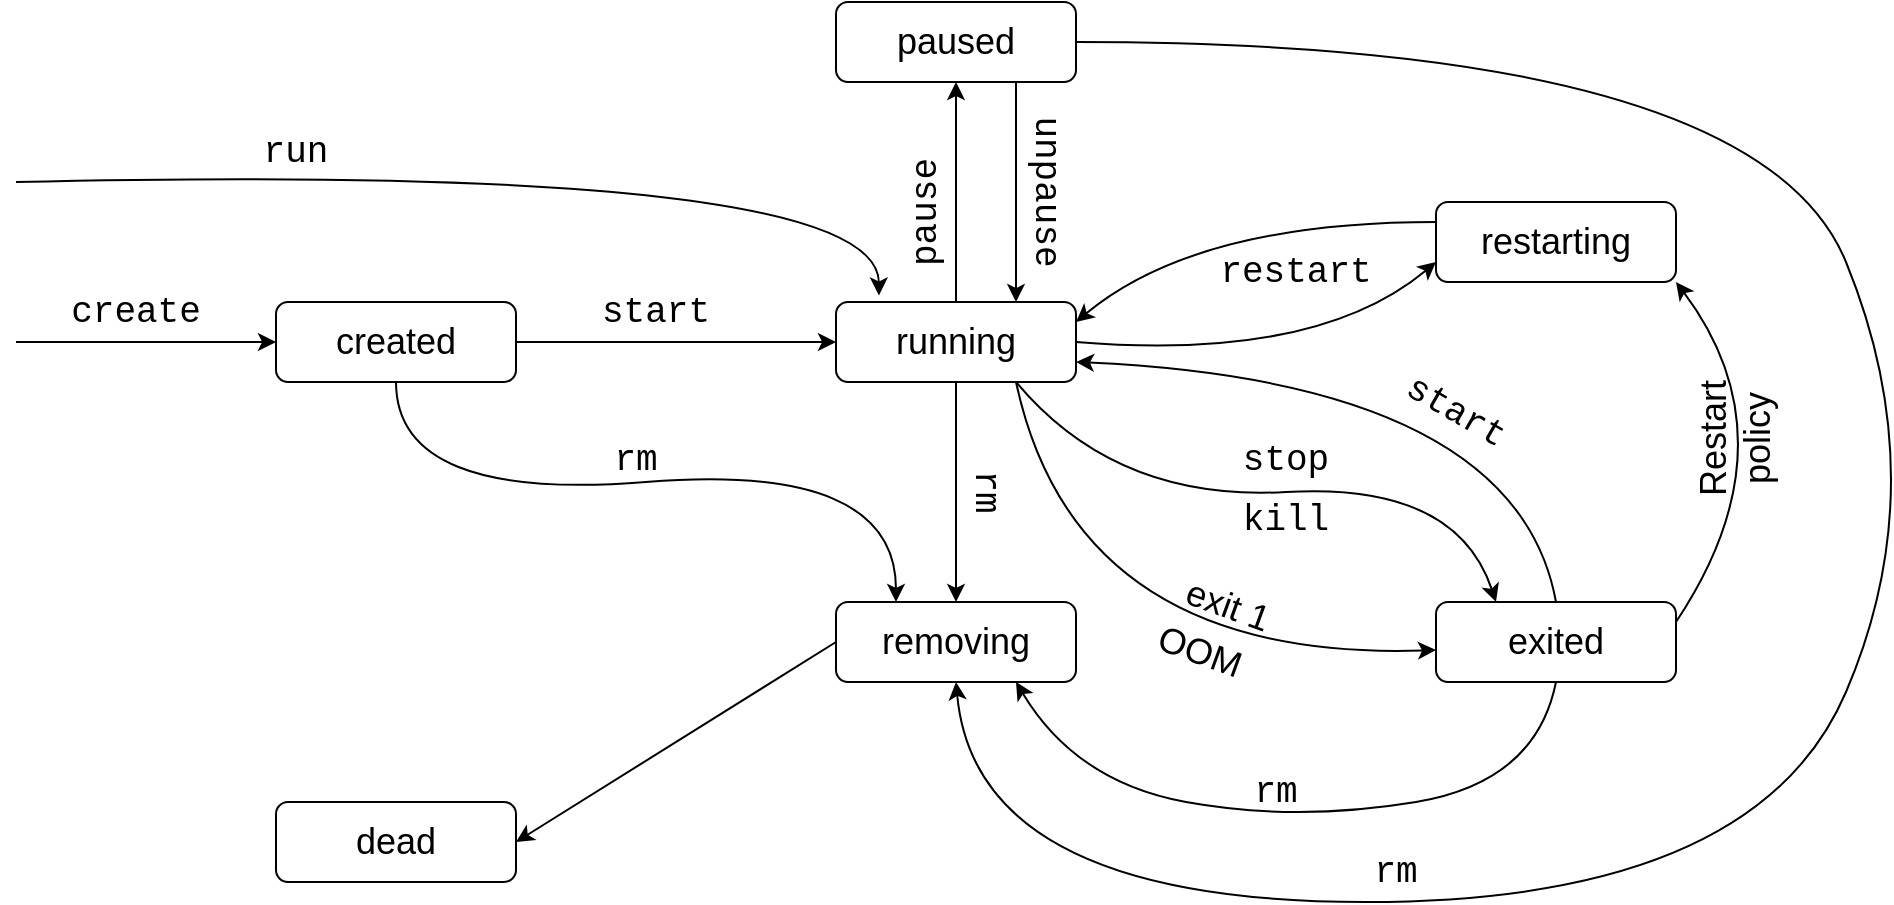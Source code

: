 <mxfile version="24.6.4" type="dropbox">
  <diagram name="Page-1" id="HylAHR5NALZpvG3nnm5l">
    <mxGraphModel dx="1009" dy="662" grid="1" gridSize="10" guides="1" tooltips="1" connect="1" arrows="1" fold="1" page="1" pageScale="1" pageWidth="1169" pageHeight="827" math="0" shadow="0">
      <root>
        <mxCell id="0" />
        <mxCell id="1" parent="0" />
        <mxCell id="720W4R-BKu4LAsaNb6fi-1" value="&lt;font style=&quot;font-size: 18px;&quot;&gt;created&lt;/font&gt;" style="rounded=1;whiteSpace=wrap;html=1;" vertex="1" parent="1">
          <mxGeometry x="230" y="350" width="120" height="40" as="geometry" />
        </mxCell>
        <mxCell id="720W4R-BKu4LAsaNb6fi-2" value="&lt;font style=&quot;font-size: 18px;&quot;&gt;dead&lt;/font&gt;" style="rounded=1;whiteSpace=wrap;html=1;" vertex="1" parent="1">
          <mxGeometry x="230" y="600" width="120" height="40" as="geometry" />
        </mxCell>
        <mxCell id="720W4R-BKu4LAsaNb6fi-3" value="&lt;font style=&quot;font-size: 18px;&quot;&gt;running&lt;/font&gt;" style="rounded=1;whiteSpace=wrap;html=1;" vertex="1" parent="1">
          <mxGeometry x="510" y="350" width="120" height="40" as="geometry" />
        </mxCell>
        <mxCell id="720W4R-BKu4LAsaNb6fi-4" value="&lt;font style=&quot;font-size: 18px;&quot;&gt;removing&lt;/font&gt;" style="rounded=1;whiteSpace=wrap;html=1;" vertex="1" parent="1">
          <mxGeometry x="510" y="500" width="120" height="40" as="geometry" />
        </mxCell>
        <mxCell id="720W4R-BKu4LAsaNb6fi-5" value="&lt;font style=&quot;font-size: 18px;&quot;&gt;paused&lt;/font&gt;" style="rounded=1;whiteSpace=wrap;html=1;" vertex="1" parent="1">
          <mxGeometry x="510" y="200" width="120" height="40" as="geometry" />
        </mxCell>
        <mxCell id="720W4R-BKu4LAsaNb6fi-6" value="&lt;font style=&quot;font-size: 18px;&quot;&gt;restarting&lt;/font&gt;" style="rounded=1;whiteSpace=wrap;html=1;" vertex="1" parent="1">
          <mxGeometry x="810" y="300" width="120" height="40" as="geometry" />
        </mxCell>
        <mxCell id="720W4R-BKu4LAsaNb6fi-7" value="&lt;font style=&quot;font-size: 18px;&quot;&gt;exited&lt;/font&gt;" style="rounded=1;whiteSpace=wrap;html=1;" vertex="1" parent="1">
          <mxGeometry x="810" y="500" width="120" height="40" as="geometry" />
        </mxCell>
        <mxCell id="720W4R-BKu4LAsaNb6fi-8" value="" style="endArrow=classic;html=1;rounded=0;entryX=0;entryY=0.5;entryDx=0;entryDy=0;" edge="1" parent="1" target="720W4R-BKu4LAsaNb6fi-1">
          <mxGeometry width="50" height="50" relative="1" as="geometry">
            <mxPoint x="100" y="370" as="sourcePoint" />
            <mxPoint x="160" y="370" as="targetPoint" />
          </mxGeometry>
        </mxCell>
        <mxCell id="720W4R-BKu4LAsaNb6fi-9" value="" style="endArrow=classic;html=1;rounded=0;entryX=0;entryY=0.5;entryDx=0;entryDy=0;exitX=1;exitY=0.5;exitDx=0;exitDy=0;" edge="1" parent="1" source="720W4R-BKu4LAsaNb6fi-1" target="720W4R-BKu4LAsaNb6fi-3">
          <mxGeometry width="50" height="50" relative="1" as="geometry">
            <mxPoint x="360" y="369.29" as="sourcePoint" />
            <mxPoint x="490" y="369.29" as="targetPoint" />
          </mxGeometry>
        </mxCell>
        <mxCell id="720W4R-BKu4LAsaNb6fi-10" value="" style="endArrow=classic;html=1;rounded=0;entryX=0.179;entryY=-0.082;entryDx=0;entryDy=0;entryPerimeter=0;curved=1;" edge="1" parent="1" target="720W4R-BKu4LAsaNb6fi-3">
          <mxGeometry width="50" height="50" relative="1" as="geometry">
            <mxPoint x="100" y="290" as="sourcePoint" />
            <mxPoint x="550" y="290" as="targetPoint" />
            <Array as="points">
              <mxPoint x="531" y="280" />
            </Array>
          </mxGeometry>
        </mxCell>
        <mxCell id="720W4R-BKu4LAsaNb6fi-11" value="" style="endArrow=classic;html=1;rounded=0;entryX=0.5;entryY=1;entryDx=0;entryDy=0;exitX=0.5;exitY=0;exitDx=0;exitDy=0;" edge="1" parent="1" source="720W4R-BKu4LAsaNb6fi-3" target="720W4R-BKu4LAsaNb6fi-5">
          <mxGeometry width="50" height="50" relative="1" as="geometry">
            <mxPoint x="545" y="330" as="sourcePoint" />
            <mxPoint x="560" y="250" as="targetPoint" />
          </mxGeometry>
        </mxCell>
        <mxCell id="720W4R-BKu4LAsaNb6fi-12" value="" style="endArrow=classic;html=1;rounded=0;entryX=0.75;entryY=0;entryDx=0;entryDy=0;exitX=0.75;exitY=1;exitDx=0;exitDy=0;" edge="1" parent="1" source="720W4R-BKu4LAsaNb6fi-5" target="720W4R-BKu4LAsaNb6fi-3">
          <mxGeometry width="50" height="50" relative="1" as="geometry">
            <mxPoint x="700" y="245" as="sourcePoint" />
            <mxPoint x="750" y="195" as="targetPoint" />
          </mxGeometry>
        </mxCell>
        <mxCell id="720W4R-BKu4LAsaNb6fi-13" value="" style="endArrow=classic;html=1;rounded=0;entryX=1;entryY=0.5;entryDx=0;entryDy=0;exitX=0;exitY=0.5;exitDx=0;exitDy=0;" edge="1" parent="1" source="720W4R-BKu4LAsaNb6fi-4" target="720W4R-BKu4LAsaNb6fi-2">
          <mxGeometry width="50" height="50" relative="1" as="geometry">
            <mxPoint x="540" y="430" as="sourcePoint" />
            <mxPoint x="590" y="380" as="targetPoint" />
          </mxGeometry>
        </mxCell>
        <mxCell id="720W4R-BKu4LAsaNb6fi-14" value="" style="curved=1;endArrow=classic;html=1;rounded=0;exitX=0.5;exitY=1;exitDx=0;exitDy=0;entryX=0.25;entryY=0;entryDx=0;entryDy=0;" edge="1" parent="1" source="720W4R-BKu4LAsaNb6fi-1" target="720W4R-BKu4LAsaNb6fi-4">
          <mxGeometry width="50" height="50" relative="1" as="geometry">
            <mxPoint x="430" y="450" as="sourcePoint" />
            <mxPoint x="590" y="380" as="targetPoint" />
            <Array as="points">
              <mxPoint x="290" y="450" />
              <mxPoint x="540" y="430" />
            </Array>
          </mxGeometry>
        </mxCell>
        <mxCell id="720W4R-BKu4LAsaNb6fi-15" value="" style="endArrow=classic;html=1;rounded=0;entryX=0.5;entryY=0;entryDx=0;entryDy=0;exitX=0.5;exitY=1;exitDx=0;exitDy=0;" edge="1" parent="1" source="720W4R-BKu4LAsaNb6fi-3" target="720W4R-BKu4LAsaNb6fi-4">
          <mxGeometry width="50" height="50" relative="1" as="geometry">
            <mxPoint x="540" y="430" as="sourcePoint" />
            <mxPoint x="590" y="380" as="targetPoint" />
          </mxGeometry>
        </mxCell>
        <mxCell id="720W4R-BKu4LAsaNb6fi-16" value="" style="endArrow=classic;html=1;rounded=0;exitX=1;exitY=0.5;exitDx=0;exitDy=0;entryX=0.5;entryY=1;entryDx=0;entryDy=0;curved=1;" edge="1" parent="1" source="720W4R-BKu4LAsaNb6fi-5" target="720W4R-BKu4LAsaNb6fi-4">
          <mxGeometry width="50" height="50" relative="1" as="geometry">
            <mxPoint x="750" y="240" as="sourcePoint" />
            <mxPoint x="1030" y="270" as="targetPoint" />
            <Array as="points">
              <mxPoint x="970" y="220" />
              <mxPoint x="1060" y="440" />
              <mxPoint x="970" y="650" />
              <mxPoint x="580" y="650" />
            </Array>
          </mxGeometry>
        </mxCell>
        <mxCell id="720W4R-BKu4LAsaNb6fi-18" value="" style="endArrow=classic;html=1;rounded=0;exitX=0.5;exitY=1;exitDx=0;exitDy=0;entryX=0.75;entryY=1;entryDx=0;entryDy=0;curved=1;" edge="1" parent="1" source="720W4R-BKu4LAsaNb6fi-7" target="720W4R-BKu4LAsaNb6fi-4">
          <mxGeometry width="50" height="50" relative="1" as="geometry">
            <mxPoint x="540" y="430" as="sourcePoint" />
            <mxPoint x="590" y="380" as="targetPoint" />
            <Array as="points">
              <mxPoint x="860" y="590" />
              <mxPoint x="740" y="610" />
              <mxPoint x="630" y="590" />
            </Array>
          </mxGeometry>
        </mxCell>
        <mxCell id="720W4R-BKu4LAsaNb6fi-20" value="" style="endArrow=classic;html=1;rounded=0;entryX=1;entryY=0.25;entryDx=0;entryDy=0;exitX=0;exitY=0.25;exitDx=0;exitDy=0;curved=1;" edge="1" parent="1" source="720W4R-BKu4LAsaNb6fi-6" target="720W4R-BKu4LAsaNb6fi-3">
          <mxGeometry width="50" height="50" relative="1" as="geometry">
            <mxPoint x="540" y="430" as="sourcePoint" />
            <mxPoint x="590" y="380" as="targetPoint" />
            <Array as="points">
              <mxPoint x="690" y="310" />
            </Array>
          </mxGeometry>
        </mxCell>
        <mxCell id="720W4R-BKu4LAsaNb6fi-21" value="" style="endArrow=classic;html=1;rounded=0;entryX=0;entryY=0.75;entryDx=0;entryDy=0;exitX=1;exitY=0.5;exitDx=0;exitDy=0;curved=1;" edge="1" parent="1" source="720W4R-BKu4LAsaNb6fi-3" target="720W4R-BKu4LAsaNb6fi-6">
          <mxGeometry width="50" height="50" relative="1" as="geometry">
            <mxPoint x="540" y="430" as="sourcePoint" />
            <mxPoint x="590" y="380" as="targetPoint" />
            <Array as="points">
              <mxPoint x="750" y="380" />
            </Array>
          </mxGeometry>
        </mxCell>
        <mxCell id="720W4R-BKu4LAsaNb6fi-22" value="" style="endArrow=classic;html=1;rounded=0;entryX=0.25;entryY=0;entryDx=0;entryDy=0;exitX=0.75;exitY=1;exitDx=0;exitDy=0;curved=1;" edge="1" parent="1" source="720W4R-BKu4LAsaNb6fi-3" target="720W4R-BKu4LAsaNb6fi-7">
          <mxGeometry width="50" height="50" relative="1" as="geometry">
            <mxPoint x="660" y="420" as="sourcePoint" />
            <mxPoint x="590" y="380" as="targetPoint" />
            <Array as="points">
              <mxPoint x="650" y="450" />
              <mxPoint x="820" y="440" />
            </Array>
          </mxGeometry>
        </mxCell>
        <mxCell id="720W4R-BKu4LAsaNb6fi-23" value="" style="endArrow=classic;html=1;rounded=0;exitX=1;exitY=0.25;exitDx=0;exitDy=0;entryX=1;entryY=1;entryDx=0;entryDy=0;curved=1;" edge="1" parent="1" source="720W4R-BKu4LAsaNb6fi-7" target="720W4R-BKu4LAsaNb6fi-6">
          <mxGeometry width="50" height="50" relative="1" as="geometry">
            <mxPoint x="960" y="490" as="sourcePoint" />
            <mxPoint x="1010" y="440" as="targetPoint" />
            <Array as="points">
              <mxPoint x="990" y="420" />
            </Array>
          </mxGeometry>
        </mxCell>
        <mxCell id="720W4R-BKu4LAsaNb6fi-24" value="" style="endArrow=classic;html=1;rounded=0;entryX=0.25;entryY=0;entryDx=0;entryDy=0;exitX=0.75;exitY=1;exitDx=0;exitDy=0;curved=1;" edge="1" parent="1" source="720W4R-BKu4LAsaNb6fi-3">
          <mxGeometry width="50" height="50" relative="1" as="geometry">
            <mxPoint x="600" y="414" as="sourcePoint" />
            <mxPoint x="810" y="524" as="targetPoint" />
            <Array as="points">
              <mxPoint x="630" y="530" />
            </Array>
          </mxGeometry>
        </mxCell>
        <mxCell id="720W4R-BKu4LAsaNb6fi-26" value="&lt;font style=&quot;font-size: 18px;&quot; face=&quot;Courier New&quot;&gt;run&lt;/font&gt;" style="text;html=1;align=center;verticalAlign=middle;whiteSpace=wrap;rounded=0;" vertex="1" parent="1">
          <mxGeometry x="210" y="260" width="60" height="30" as="geometry" />
        </mxCell>
        <mxCell id="720W4R-BKu4LAsaNb6fi-27" value="&lt;font style=&quot;font-size: 18px;&quot; face=&quot;Courier New&quot;&gt;create&lt;/font&gt;" style="text;html=1;align=center;verticalAlign=middle;whiteSpace=wrap;rounded=0;" vertex="1" parent="1">
          <mxGeometry x="130" y="340" width="60" height="30" as="geometry" />
        </mxCell>
        <mxCell id="720W4R-BKu4LAsaNb6fi-29" value="&lt;font style=&quot;font-size: 18px;&quot; face=&quot;Courier New&quot;&gt;rm&lt;/font&gt;" style="text;html=1;align=center;verticalAlign=middle;whiteSpace=wrap;rounded=0;" vertex="1" parent="1">
          <mxGeometry x="380" y="414" width="60" height="30" as="geometry" />
        </mxCell>
        <mxCell id="720W4R-BKu4LAsaNb6fi-30" value="&lt;font style=&quot;font-size: 18px;&quot; face=&quot;Courier New&quot;&gt;rm&lt;/font&gt;" style="text;html=1;align=center;verticalAlign=middle;whiteSpace=wrap;rounded=0;rotation=90;" vertex="1" parent="1">
          <mxGeometry x="555" y="430" width="60" height="30" as="geometry" />
        </mxCell>
        <mxCell id="720W4R-BKu4LAsaNb6fi-31" value="&lt;font style=&quot;font-size: 18px;&quot; face=&quot;Courier New&quot;&gt;rm&lt;/font&gt;" style="text;html=1;align=center;verticalAlign=middle;whiteSpace=wrap;rounded=0;" vertex="1" parent="1">
          <mxGeometry x="700" y="580" width="60" height="30" as="geometry" />
        </mxCell>
        <mxCell id="720W4R-BKu4LAsaNb6fi-32" value="&lt;font style=&quot;font-size: 18px;&quot; face=&quot;Courier New&quot;&gt;rm&lt;/font&gt;" style="text;html=1;align=center;verticalAlign=middle;whiteSpace=wrap;rounded=0;" vertex="1" parent="1">
          <mxGeometry x="760" y="620" width="60" height="30" as="geometry" />
        </mxCell>
        <mxCell id="720W4R-BKu4LAsaNb6fi-33" value="&lt;font style=&quot;font-size: 18px;&quot; face=&quot;Courier New&quot;&gt;pause&lt;/font&gt;" style="text;html=1;align=center;verticalAlign=middle;whiteSpace=wrap;rounded=0;rotation=-90;" vertex="1" parent="1">
          <mxGeometry x="525" y="290" width="60" height="30" as="geometry" />
        </mxCell>
        <mxCell id="720W4R-BKu4LAsaNb6fi-34" value="&lt;font style=&quot;font-size: 18px;&quot; face=&quot;Courier New&quot;&gt;unpause&lt;/font&gt;" style="text;html=1;align=center;verticalAlign=middle;whiteSpace=wrap;rounded=0;rotation=90;" vertex="1" parent="1">
          <mxGeometry x="585" y="280" width="60" height="30" as="geometry" />
        </mxCell>
        <mxCell id="720W4R-BKu4LAsaNb6fi-36" value="&lt;font style=&quot;font-size: 18px;&quot; face=&quot;Courier New&quot;&gt;restart&lt;/font&gt;" style="text;html=1;align=center;verticalAlign=middle;whiteSpace=wrap;rounded=0;" vertex="1" parent="1">
          <mxGeometry x="710" y="320" width="60" height="30" as="geometry" />
        </mxCell>
        <mxCell id="720W4R-BKu4LAsaNb6fi-37" value="&lt;font style=&quot;font-size: 18px;&quot; face=&quot;Courier New&quot;&gt;stop&lt;/font&gt;" style="text;html=1;align=center;verticalAlign=middle;whiteSpace=wrap;rounded=0;" vertex="1" parent="1">
          <mxGeometry x="680" y="414" width="110" height="30" as="geometry" />
        </mxCell>
        <mxCell id="720W4R-BKu4LAsaNb6fi-38" value="&lt;font style=&quot;font-size: 18px;&quot; face=&quot;Courier New&quot;&gt;kill&lt;/font&gt;" style="text;html=1;align=center;verticalAlign=middle;whiteSpace=wrap;rounded=0;" vertex="1" parent="1">
          <mxGeometry x="680" y="444" width="110" height="30" as="geometry" />
        </mxCell>
        <mxCell id="720W4R-BKu4LAsaNb6fi-39" value="" style="endArrow=classic;html=1;rounded=0;entryX=1;entryY=0.75;entryDx=0;entryDy=0;exitX=0.5;exitY=0;exitDx=0;exitDy=0;curved=1;" edge="1" parent="1" source="720W4R-BKu4LAsaNb6fi-7" target="720W4R-BKu4LAsaNb6fi-3">
          <mxGeometry width="50" height="50" relative="1" as="geometry">
            <mxPoint x="570" y="460" as="sourcePoint" />
            <mxPoint x="620" y="410" as="targetPoint" />
            <Array as="points">
              <mxPoint x="850" y="390" />
            </Array>
          </mxGeometry>
        </mxCell>
        <mxCell id="720W4R-BKu4LAsaNb6fi-40" value="&lt;font style=&quot;font-size: 18px;&quot; face=&quot;Courier New&quot;&gt;start&lt;/font&gt;" style="text;html=1;align=center;verticalAlign=middle;whiteSpace=wrap;rounded=0;" vertex="1" parent="1">
          <mxGeometry x="390" y="340" width="60" height="30" as="geometry" />
        </mxCell>
        <mxCell id="720W4R-BKu4LAsaNb6fi-41" value="&lt;font style=&quot;font-size: 18px;&quot; face=&quot;Courier New&quot;&gt;start&lt;/font&gt;" style="text;html=1;align=center;verticalAlign=middle;whiteSpace=wrap;rounded=0;rotation=30;" vertex="1" parent="1">
          <mxGeometry x="790" y="390" width="60" height="30" as="geometry" />
        </mxCell>
        <mxCell id="720W4R-BKu4LAsaNb6fi-42" value="&lt;div align=&quot;center&quot;&gt;&lt;font style=&quot;font-size: 18px;&quot;&gt;exit 1&lt;/font&gt;&lt;/div&gt;" style="text;html=1;align=center;verticalAlign=middle;whiteSpace=wrap;rounded=0;rotation=20;" vertex="1" parent="1">
          <mxGeometry x="666" y="487" width="80" height="30" as="geometry" />
        </mxCell>
        <mxCell id="720W4R-BKu4LAsaNb6fi-45" value="&lt;div align=&quot;center&quot;&gt;&lt;font style=&quot;font-size: 18px;&quot;&gt;OOM&lt;/font&gt;&lt;/div&gt;" style="text;html=1;align=center;verticalAlign=middle;whiteSpace=wrap;rounded=0;rotation=20;" vertex="1" parent="1">
          <mxGeometry x="652" y="510" width="80" height="30" as="geometry" />
        </mxCell>
        <mxCell id="720W4R-BKu4LAsaNb6fi-47" value="&lt;font style=&quot;font-size: 18px;&quot;&gt;Restart policy&lt;/font&gt;" style="text;html=1;align=center;verticalAlign=middle;whiteSpace=wrap;rounded=0;rotation=-90;" vertex="1" parent="1">
          <mxGeometry x="905" y="403" width="110" height="30" as="geometry" />
        </mxCell>
      </root>
    </mxGraphModel>
  </diagram>
</mxfile>
